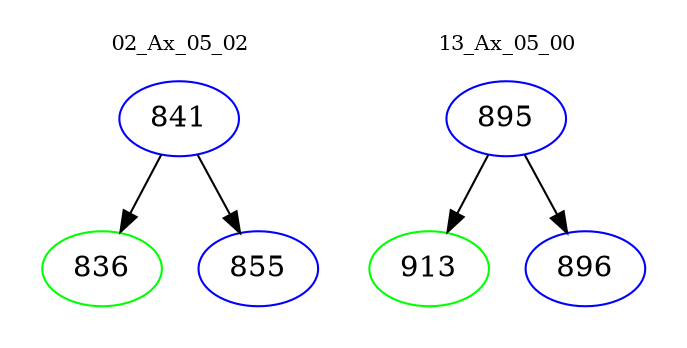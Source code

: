 digraph{
subgraph cluster_0 {
color = white
label = "02_Ax_05_02";
fontsize=10;
T0_841 [label="841", color="blue"]
T0_841 -> T0_836 [color="black"]
T0_836 [label="836", color="green"]
T0_841 -> T0_855 [color="black"]
T0_855 [label="855", color="blue"]
}
subgraph cluster_1 {
color = white
label = "13_Ax_05_00";
fontsize=10;
T1_895 [label="895", color="blue"]
T1_895 -> T1_913 [color="black"]
T1_913 [label="913", color="green"]
T1_895 -> T1_896 [color="black"]
T1_896 [label="896", color="blue"]
}
}

